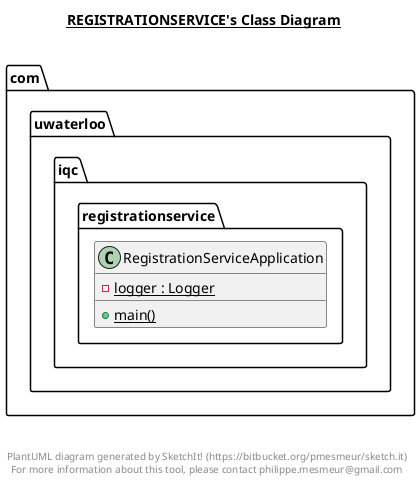 @startuml

title __REGISTRATIONSERVICE's Class Diagram__\n

  namespace com.uwaterloo.iqc.registrationservice {
    class com.uwaterloo.iqc.registrationservice.RegistrationServiceApplication {
        {static} - logger : Logger
        {static} + main()
    }
  }
  



right footer


PlantUML diagram generated by SketchIt! (https://bitbucket.org/pmesmeur/sketch.it)
For more information about this tool, please contact philippe.mesmeur@gmail.com
endfooter

@enduml
